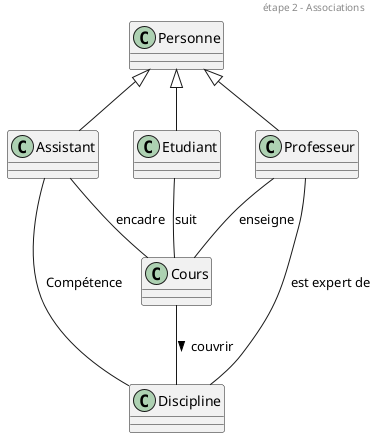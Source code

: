 @startuml Associations
header étape 2 - Associations
class Personne
class Assistant
class Professeur
class Etudiant
class Discipline
class Cours

Personne <|-- Assistant
Personne <|-- Professeur
Personne <|-- Etudiant

Assistant -- Discipline : Compétence
Assistant -- Cours : encadre

Professeur -- Discipline : est expert de
Professeur -- Cours : enseigne

Etudiant -- Cours : suit

Cours -- Discipline : couvrir >

@enduml
